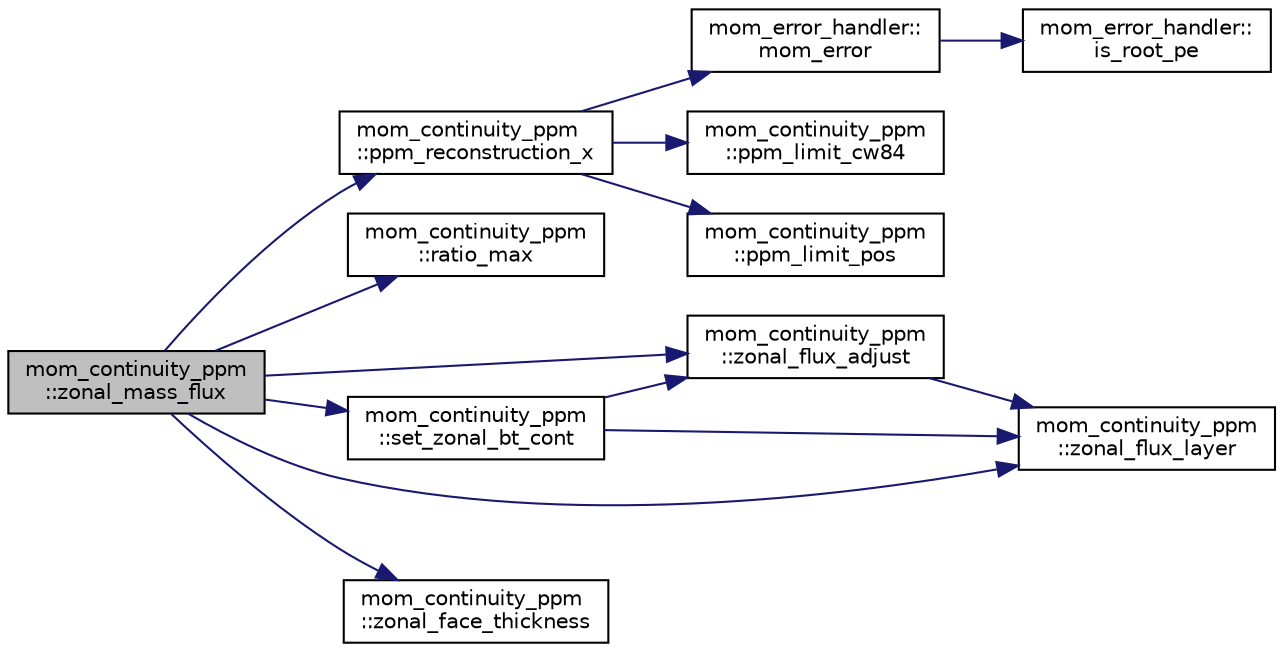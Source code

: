 digraph "mom_continuity_ppm::zonal_mass_flux"
{
 // INTERACTIVE_SVG=YES
 // LATEX_PDF_SIZE
  edge [fontname="Helvetica",fontsize="10",labelfontname="Helvetica",labelfontsize="10"];
  node [fontname="Helvetica",fontsize="10",shape=record];
  rankdir="LR";
  Node1 [label="mom_continuity_ppm\l::zonal_mass_flux",height=0.2,width=0.4,color="black", fillcolor="grey75", style="filled", fontcolor="black",tooltip="Calculates the mass or volume fluxes through the zonal faces, and other related quantities."];
  Node1 -> Node2 [color="midnightblue",fontsize="10",style="solid",fontname="Helvetica"];
  Node2 [label="mom_continuity_ppm\l::ppm_reconstruction_x",height=0.2,width=0.4,color="black", fillcolor="white", style="filled",URL="$namespacemom__continuity__ppm.html#a9a7eac2a9b17d0e9ee9ca0a27d2f8fb6",tooltip="Calculates left/right edge values for PPM reconstruction."];
  Node2 -> Node3 [color="midnightblue",fontsize="10",style="solid",fontname="Helvetica"];
  Node3 [label="mom_error_handler::\lmom_error",height=0.2,width=0.4,color="black", fillcolor="white", style="filled",URL="$namespacemom__error__handler.html#a460cfb79a06c29fc249952c2a3710d67",tooltip="This provides a convenient interface for writing an mpp_error message with run-time filter based on a..."];
  Node3 -> Node4 [color="midnightblue",fontsize="10",style="solid",fontname="Helvetica"];
  Node4 [label="mom_error_handler::\lis_root_pe",height=0.2,width=0.4,color="black", fillcolor="white", style="filled",URL="$namespacemom__error__handler.html#ad5f00a53059c72fe2332d1436c80ca71",tooltip="This returns .true. if the current PE is the root PE."];
  Node2 -> Node5 [color="midnightblue",fontsize="10",style="solid",fontname="Helvetica"];
  Node5 [label="mom_continuity_ppm\l::ppm_limit_cw84",height=0.2,width=0.4,color="black", fillcolor="white", style="filled",URL="$namespacemom__continuity__ppm.html#ab03786fff2550dd61282356608fc1352",tooltip="This subroutine limits the left/right edge values of the PPM reconstruction according to the monotoni..."];
  Node2 -> Node6 [color="midnightblue",fontsize="10",style="solid",fontname="Helvetica"];
  Node6 [label="mom_continuity_ppm\l::ppm_limit_pos",height=0.2,width=0.4,color="black", fillcolor="white", style="filled",URL="$namespacemom__continuity__ppm.html#a870edb0c5b2cb0464899430b6651260c",tooltip="This subroutine limits the left/right edge values of the PPM reconstruction to give a reconstruction ..."];
  Node1 -> Node7 [color="midnightblue",fontsize="10",style="solid",fontname="Helvetica"];
  Node7 [label="mom_continuity_ppm\l::ratio_max",height=0.2,width=0.4,color="black", fillcolor="white", style="filled",URL="$namespacemom__continuity__ppm.html#adf02002cf5951d7610b8643d2d401585",tooltip="Return the maximum ratio of a/b or maxrat."];
  Node1 -> Node8 [color="midnightblue",fontsize="10",style="solid",fontname="Helvetica"];
  Node8 [label="mom_continuity_ppm\l::set_zonal_bt_cont",height=0.2,width=0.4,color="black", fillcolor="white", style="filled",URL="$namespacemom__continuity__ppm.html#ac6921e0b1534dfb716dc9cc6aa9b84f8",tooltip="Sets a structure that describes the zonal barotropic volume or mass fluxes as a function of barotropi..."];
  Node8 -> Node9 [color="midnightblue",fontsize="10",style="solid",fontname="Helvetica"];
  Node9 [label="mom_continuity_ppm\l::zonal_flux_adjust",height=0.2,width=0.4,color="black", fillcolor="white", style="filled",URL="$namespacemom__continuity__ppm.html#a92727e6da5d660f09e7ed9abaa076b6e",tooltip="Returns the barotropic velocity adjustment that gives the desired barotropic (layer-summed) transport..."];
  Node9 -> Node10 [color="midnightblue",fontsize="10",style="solid",fontname="Helvetica"];
  Node10 [label="mom_continuity_ppm\l::zonal_flux_layer",height=0.2,width=0.4,color="black", fillcolor="white", style="filled",URL="$namespacemom__continuity__ppm.html#a0a12a5757ff16a83b8971cec715147e4",tooltip="Evaluates the zonal mass or volume fluxes in a layer."];
  Node8 -> Node10 [color="midnightblue",fontsize="10",style="solid",fontname="Helvetica"];
  Node1 -> Node11 [color="midnightblue",fontsize="10",style="solid",fontname="Helvetica"];
  Node11 [label="mom_continuity_ppm\l::zonal_face_thickness",height=0.2,width=0.4,color="black", fillcolor="white", style="filled",URL="$namespacemom__continuity__ppm.html#ab0e7b60457e8fd605e3fffd6c3ba9827",tooltip="Sets the effective interface thickness at each zonal velocity point."];
  Node1 -> Node9 [color="midnightblue",fontsize="10",style="solid",fontname="Helvetica"];
  Node1 -> Node10 [color="midnightblue",fontsize="10",style="solid",fontname="Helvetica"];
}
